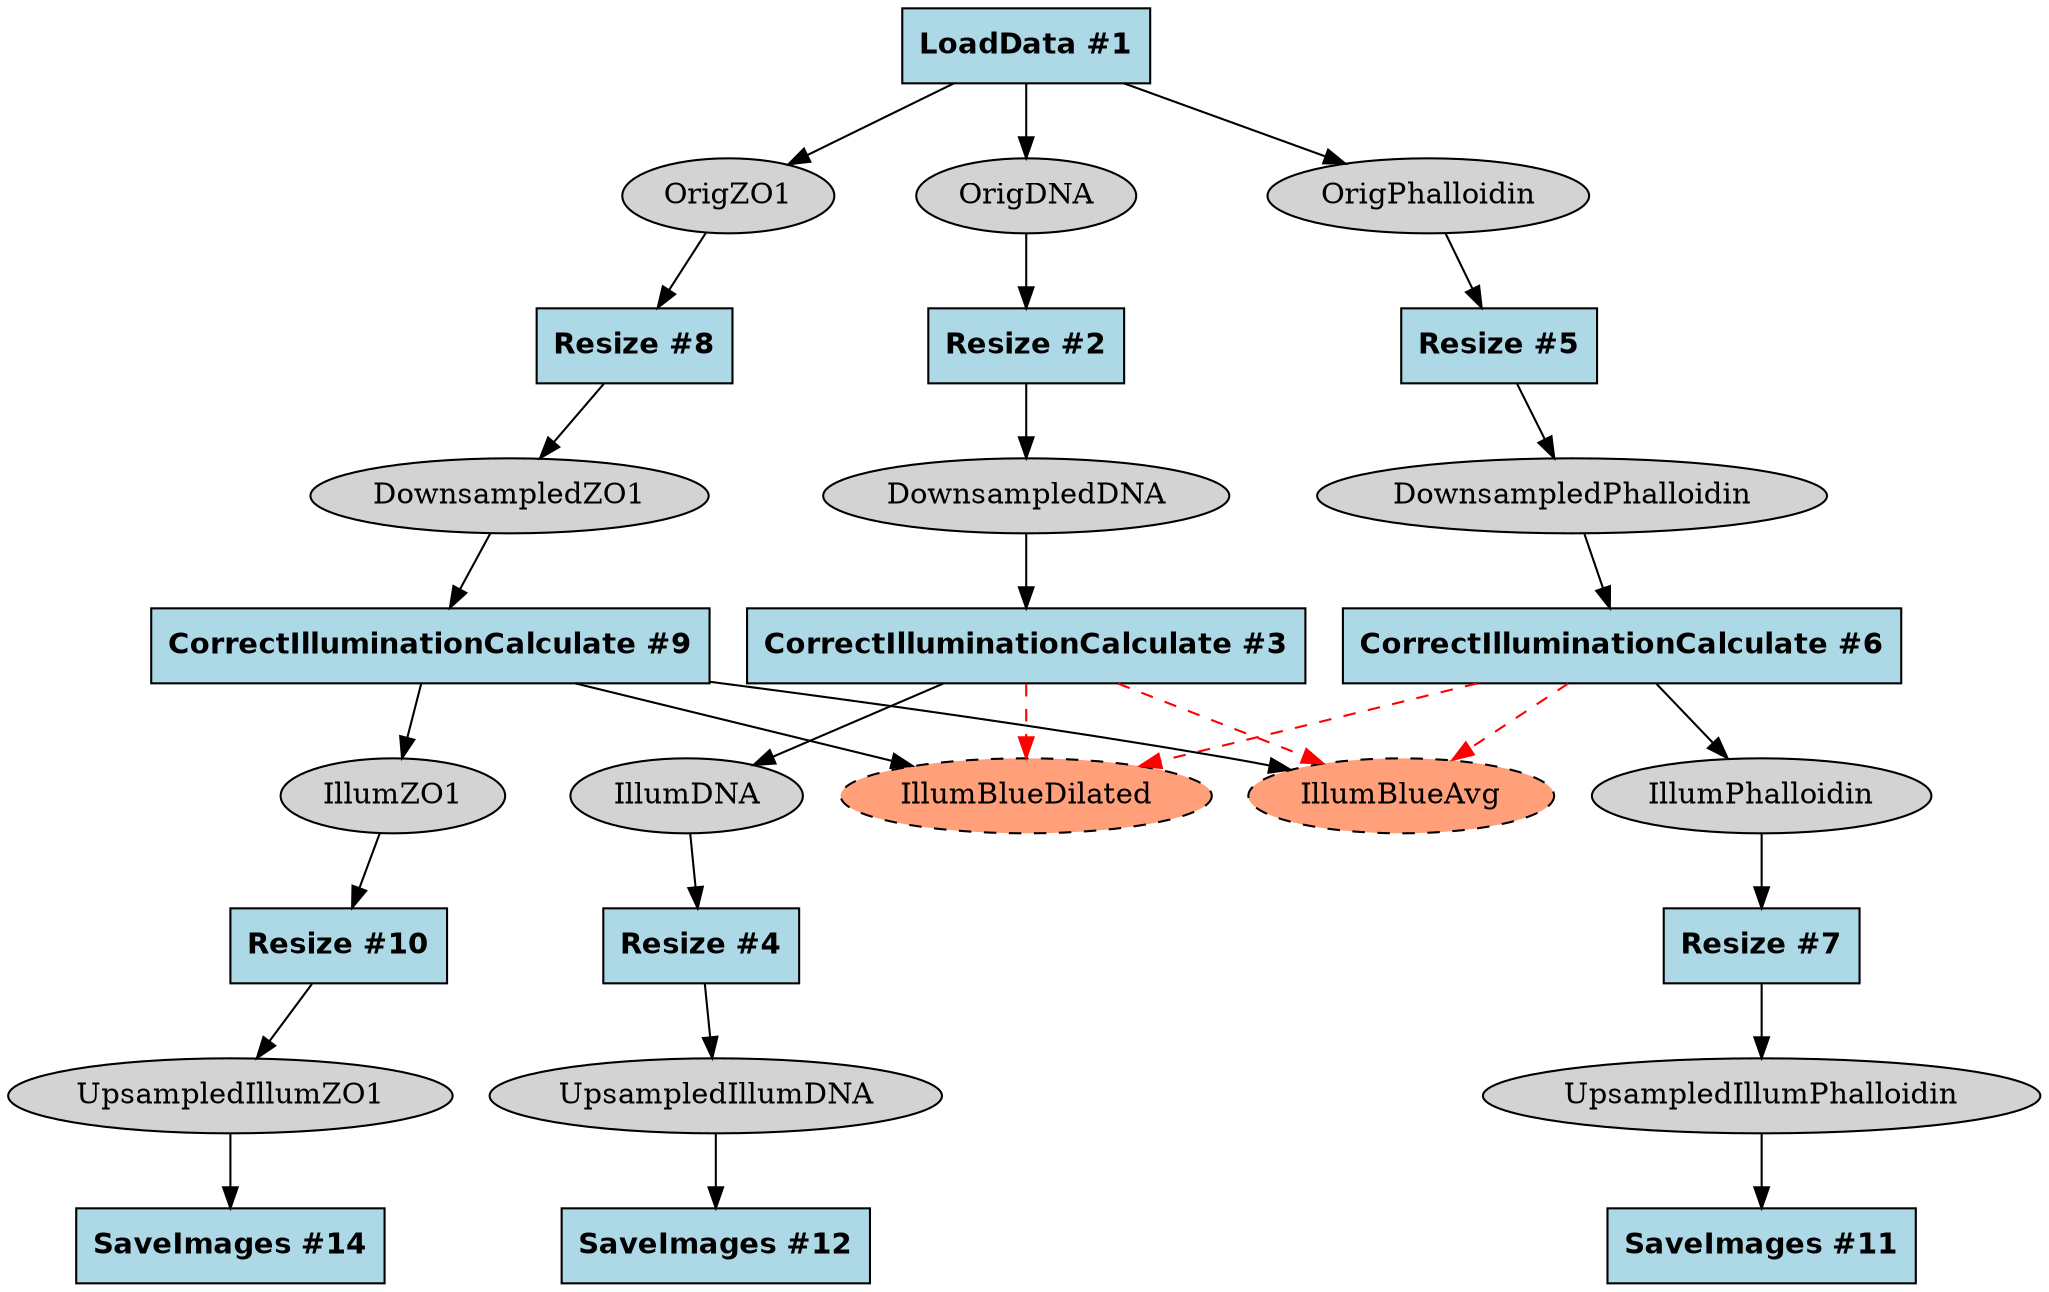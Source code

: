 strict digraph {
CorrectIlluminationCalculate_2ab137a7 [type=module, label="CorrectIlluminationCalculate #6", module_name=CorrectIlluminationCalculate, module_num=6, original_num=6, stable_id="CorrectIlluminationCalculate_2ab137a7", enabled=True, shape=box, style=filled, fontname="Helvetica-Bold", fillcolor=lightblue];
CorrectIlluminationCalculate_cd0871b [type=module, label="CorrectIlluminationCalculate #9", module_name=CorrectIlluminationCalculate, module_num=9, original_num=9, stable_id="CorrectIlluminationCalculate_cd0871b", enabled=True, shape=box, style=filled, fontname="Helvetica-Bold", fillcolor=lightblue];
CorrectIlluminationCalculate_e3750f2a [type=module, label="CorrectIlluminationCalculate #3", module_name=CorrectIlluminationCalculate, module_num=3, original_num=3, stable_id="CorrectIlluminationCalculate_e3750f2a", enabled=True, shape=box, style=filled, fontname="Helvetica-Bold", fillcolor=lightblue];
LoadData_cbe5cfdf [type=module, label="LoadData #1", module_name=LoadData, module_num=1, original_num=1, stable_id="LoadData_cbe5cfdf", enabled=True, shape=box, style=filled, fontname="Helvetica-Bold", fillcolor=lightblue];
Resize_32606b38 [type=module, label="Resize #2", module_name=Resize, module_num=2, original_num=2, stable_id="Resize_32606b38", enabled=True, shape=box, style=filled, fontname="Helvetica-Bold", fillcolor=lightblue];
Resize_6f9ec43f [type=module, label="Resize #10", module_name=Resize, module_num=10, original_num=10, stable_id="Resize_6f9ec43f", enabled=True, shape=box, style=filled, fontname="Helvetica-Bold", fillcolor=lightblue];
Resize_9779805 [type=module, label="Resize #5", module_name=Resize, module_num=5, original_num=5, stable_id="Resize_9779805", enabled=True, shape=box, style=filled, fontname="Helvetica-Bold", fillcolor=lightblue];
Resize_a3b11500 [type=module, label="Resize #4", module_name=Resize, module_num=4, original_num=4, stable_id="Resize_a3b11500", enabled=True, shape=box, style=filled, fontname="Helvetica-Bold", fillcolor=lightblue];
Resize_b00c8387 [type=module, label="Resize #8", module_name=Resize, module_num=8, original_num=8, stable_id="Resize_b00c8387", enabled=True, shape=box, style=filled, fontname="Helvetica-Bold", fillcolor=lightblue];
Resize_fd94763b [type=module, label="Resize #7", module_name=Resize, module_num=7, original_num=7, stable_id="Resize_fd94763b", enabled=True, shape=box, style=filled, fontname="Helvetica-Bold", fillcolor=lightblue];
SaveImages_392621f0 [type=module, label="SaveImages #11", module_name=SaveImages, module_num=11, original_num=11, stable_id="SaveImages_392621f0", enabled=True, shape=box, style=filled, fontname="Helvetica-Bold", fillcolor=lightblue];
SaveImages_46180921 [type=module, label="SaveImages #14", module_name=SaveImages, module_num=14, original_num=14, stable_id="SaveImages_46180921", enabled=True, shape=box, style=filled, fontname="Helvetica-Bold", fillcolor=lightblue];
SaveImages_4cf7a938 [type=module, label="SaveImages #12", module_name=SaveImages, module_num=12, original_num=12, stable_id="SaveImages_4cf7a938", enabled=True, shape=box, style=filled, fontname="Helvetica-Bold", fillcolor=lightblue];
image__DownsampledDNA [type=image, label=DownsampledDNA, shape=ellipse, style=filled, fillcolor=lightgray];
image__DownsampledPhalloidin [type=image, label=DownsampledPhalloidin, shape=ellipse, style=filled, fillcolor=lightgray];
image__DownsampledZO1 [type=image, label=DownsampledZO1, shape=ellipse, style=filled, fillcolor=lightgray];
image__IllumBlueAvg [type=image, label=IllumBlueAvg, filtered=True, shape=ellipse, style="filled,dashed", fillcolor=lightsalmon];
image__IllumBlueDilated [type=image, label=IllumBlueDilated, filtered=True, shape=ellipse, style="filled,dashed", fillcolor=lightsalmon];
image__IllumDNA [type=image, label=IllumDNA, shape=ellipse, style=filled, fillcolor=lightgray];
image__IllumPhalloidin [type=image, label=IllumPhalloidin, shape=ellipse, style=filled, fillcolor=lightgray];
image__IllumZO1 [type=image, label=IllumZO1, shape=ellipse, style=filled, fillcolor=lightgray];
image__OrigDNA [type=image, label=OrigDNA, shape=ellipse, style=filled, fillcolor=lightgray];
image__OrigPhalloidin [type=image, label=OrigPhalloidin, shape=ellipse, style=filled, fillcolor=lightgray];
image__OrigZO1 [type=image, label=OrigZO1, shape=ellipse, style=filled, fillcolor=lightgray];
image__UpsampledIllumDNA [type=image, label=UpsampledIllumDNA, shape=ellipse, style=filled, fillcolor=lightgray];
image__UpsampledIllumPhalloidin [type=image, label=UpsampledIllumPhalloidin, shape=ellipse, style=filled, fillcolor=lightgray];
image__UpsampledIllumZO1 [type=image, label=UpsampledIllumZO1, shape=ellipse, style=filled, fillcolor=lightgray];
CorrectIlluminationCalculate_2ab137a7 -> image__IllumBlueAvg [type="image_output", filtered=True, style=dashed, color=red];
CorrectIlluminationCalculate_2ab137a7 -> image__IllumBlueDilated [type="image_output", filtered=True, style=dashed, color=red];
CorrectIlluminationCalculate_2ab137a7 -> image__IllumPhalloidin [type="image_output"];
CorrectIlluminationCalculate_cd0871b -> image__IllumBlueAvg [type="image_output"];
CorrectIlluminationCalculate_cd0871b -> image__IllumBlueDilated [type="image_output"];
CorrectIlluminationCalculate_cd0871b -> image__IllumZO1 [type="image_output"];
CorrectIlluminationCalculate_e3750f2a -> image__IllumBlueAvg [type="image_output", filtered=True, style=dashed, color=red];
CorrectIlluminationCalculate_e3750f2a -> image__IllumBlueDilated [type="image_output", filtered=True, style=dashed, color=red];
CorrectIlluminationCalculate_e3750f2a -> image__IllumDNA [type="image_output"];
LoadData_cbe5cfdf -> image__OrigDNA [type="image_output"];
LoadData_cbe5cfdf -> image__OrigPhalloidin [type="image_output"];
LoadData_cbe5cfdf -> image__OrigZO1 [type="image_output"];
Resize_32606b38 -> image__DownsampledDNA [type="image_output"];
Resize_6f9ec43f -> image__UpsampledIllumZO1 [type="image_output"];
Resize_9779805 -> image__DownsampledPhalloidin [type="image_output"];
Resize_a3b11500 -> image__UpsampledIllumDNA [type="image_output"];
Resize_b00c8387 -> image__DownsampledZO1 [type="image_output"];
Resize_fd94763b -> image__UpsampledIllumPhalloidin [type="image_output"];
image__DownsampledDNA -> CorrectIlluminationCalculate_e3750f2a [type="image_input"];
image__DownsampledPhalloidin -> CorrectIlluminationCalculate_2ab137a7 [type="image_input"];
image__DownsampledZO1 -> CorrectIlluminationCalculate_cd0871b [type="image_input"];
image__IllumDNA -> Resize_a3b11500 [type="image_input"];
image__IllumPhalloidin -> Resize_fd94763b [type="image_input"];
image__IllumZO1 -> Resize_6f9ec43f [type="image_input"];
image__OrigDNA -> Resize_32606b38 [type="image_input"];
image__OrigPhalloidin -> Resize_9779805 [type="image_input"];
image__OrigZO1 -> Resize_b00c8387 [type="image_input"];
image__UpsampledIllumDNA -> SaveImages_4cf7a938 [type="image_input"];
image__UpsampledIllumPhalloidin -> SaveImages_392621f0 [type="image_input"];
image__UpsampledIllumZO1 -> SaveImages_46180921 [type="image_input"];
}
